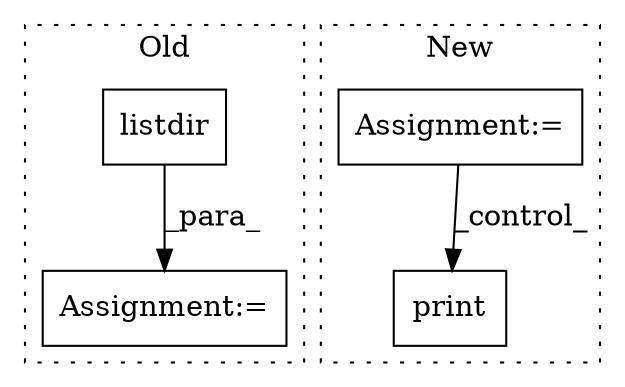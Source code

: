 digraph G {
subgraph cluster0 {
1 [label="listdir" a="32" s="5868,5889" l="8,1" shape="box"];
3 [label="Assignment:=" a="7" s="5864" l="1" shape="box"];
label = "Old";
style="dotted";
}
subgraph cluster1 {
2 [label="print" a="32" s="6340,6356" l="6,1" shape="box"];
4 [label="Assignment:=" a="7" s="5834" l="1" shape="box"];
label = "New";
style="dotted";
}
1 -> 3 [label="_para_"];
4 -> 2 [label="_control_"];
}
